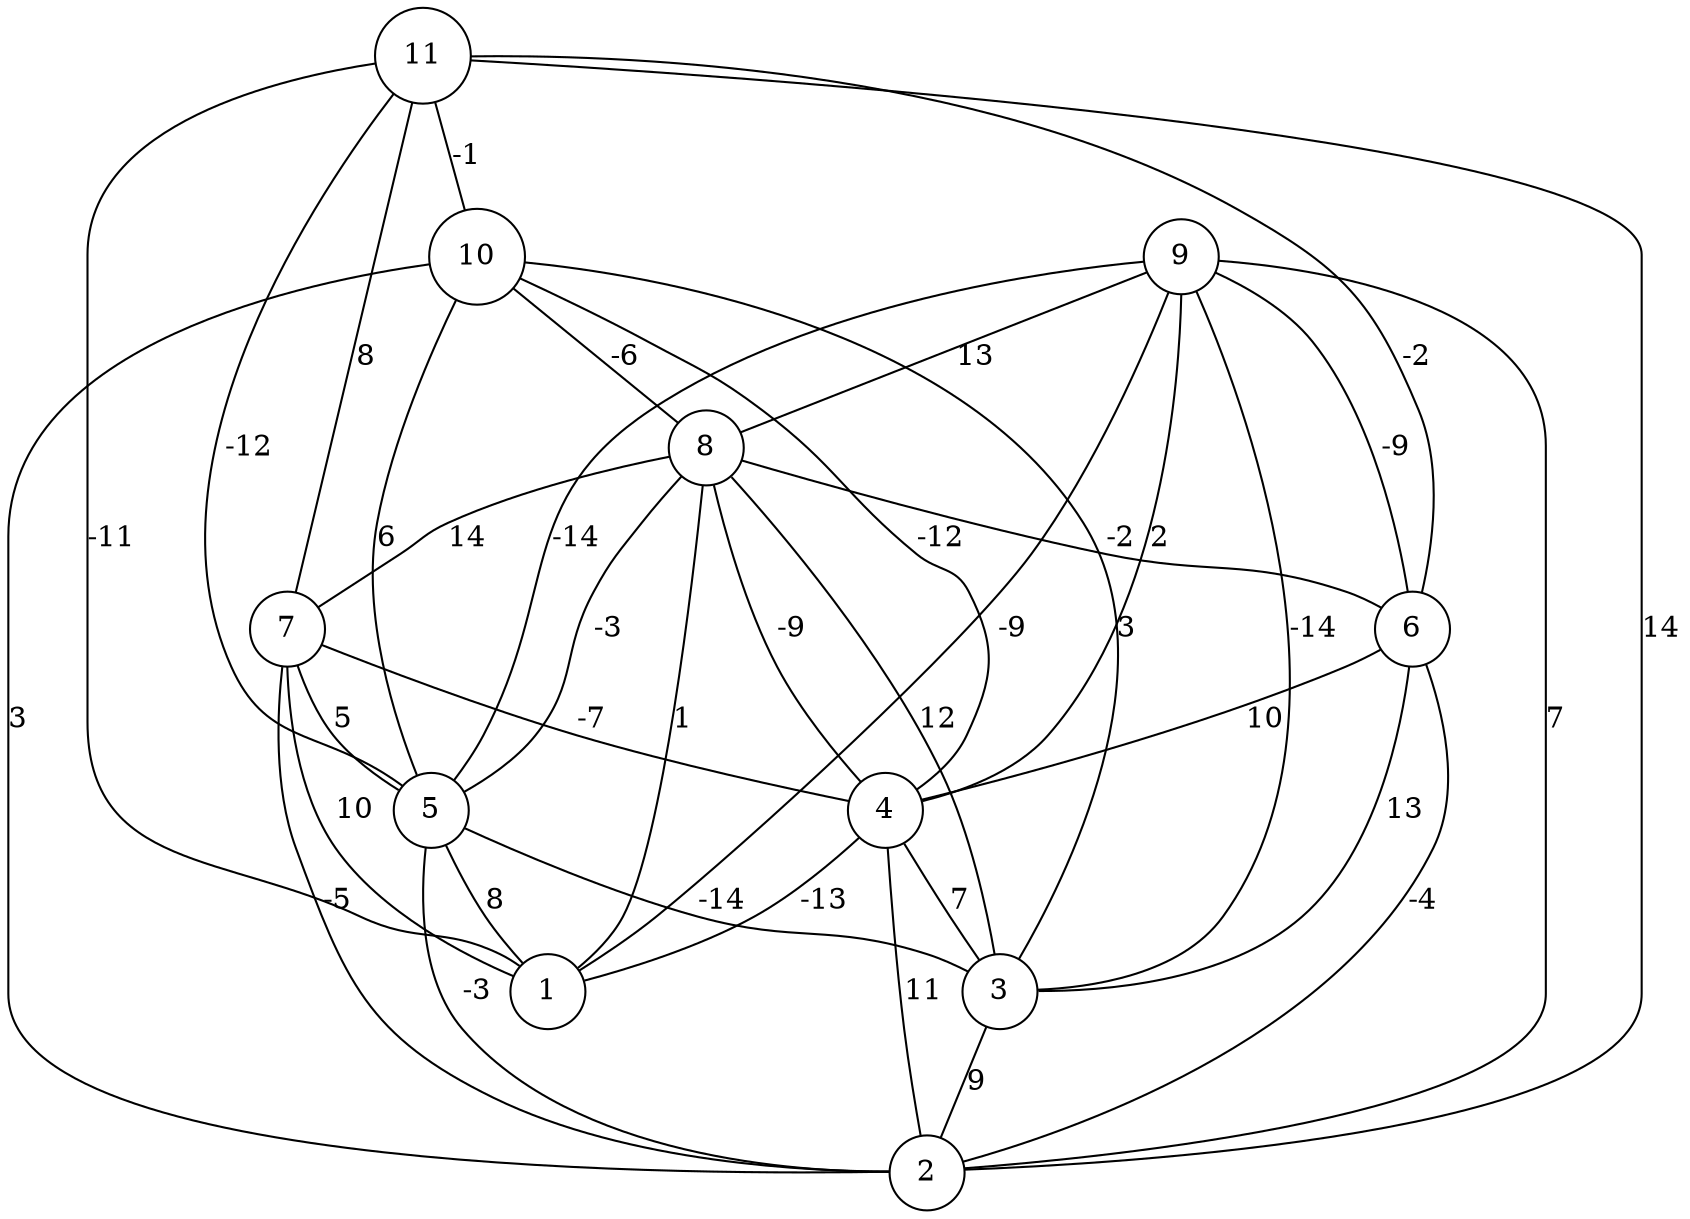 graph { 
	 fontname="Helvetica,Arial,sans-serif" 
	 node [shape = circle]; 
	 11 -- 1 [label = "-11"];
	 11 -- 2 [label = "14"];
	 11 -- 5 [label = "-12"];
	 11 -- 6 [label = "-2"];
	 11 -- 7 [label = "8"];
	 11 -- 10 [label = "-1"];
	 10 -- 2 [label = "3"];
	 10 -- 3 [label = "3"];
	 10 -- 4 [label = "-12"];
	 10 -- 5 [label = "6"];
	 10 -- 8 [label = "-6"];
	 9 -- 1 [label = "-9"];
	 9 -- 2 [label = "7"];
	 9 -- 3 [label = "-14"];
	 9 -- 4 [label = "2"];
	 9 -- 5 [label = "-14"];
	 9 -- 6 [label = "-9"];
	 9 -- 8 [label = "13"];
	 8 -- 1 [label = "1"];
	 8 -- 3 [label = "12"];
	 8 -- 4 [label = "-9"];
	 8 -- 5 [label = "-3"];
	 8 -- 6 [label = "-2"];
	 8 -- 7 [label = "14"];
	 7 -- 1 [label = "10"];
	 7 -- 2 [label = "-5"];
	 7 -- 4 [label = "-7"];
	 7 -- 5 [label = "5"];
	 6 -- 2 [label = "-4"];
	 6 -- 3 [label = "13"];
	 6 -- 4 [label = "10"];
	 5 -- 1 [label = "8"];
	 5 -- 2 [label = "-3"];
	 5 -- 3 [label = "-14"];
	 4 -- 1 [label = "-13"];
	 4 -- 2 [label = "11"];
	 4 -- 3 [label = "7"];
	 3 -- 2 [label = "9"];
	 1;
	 2;
	 3;
	 4;
	 5;
	 6;
	 7;
	 8;
	 9;
	 10;
	 11;
}
